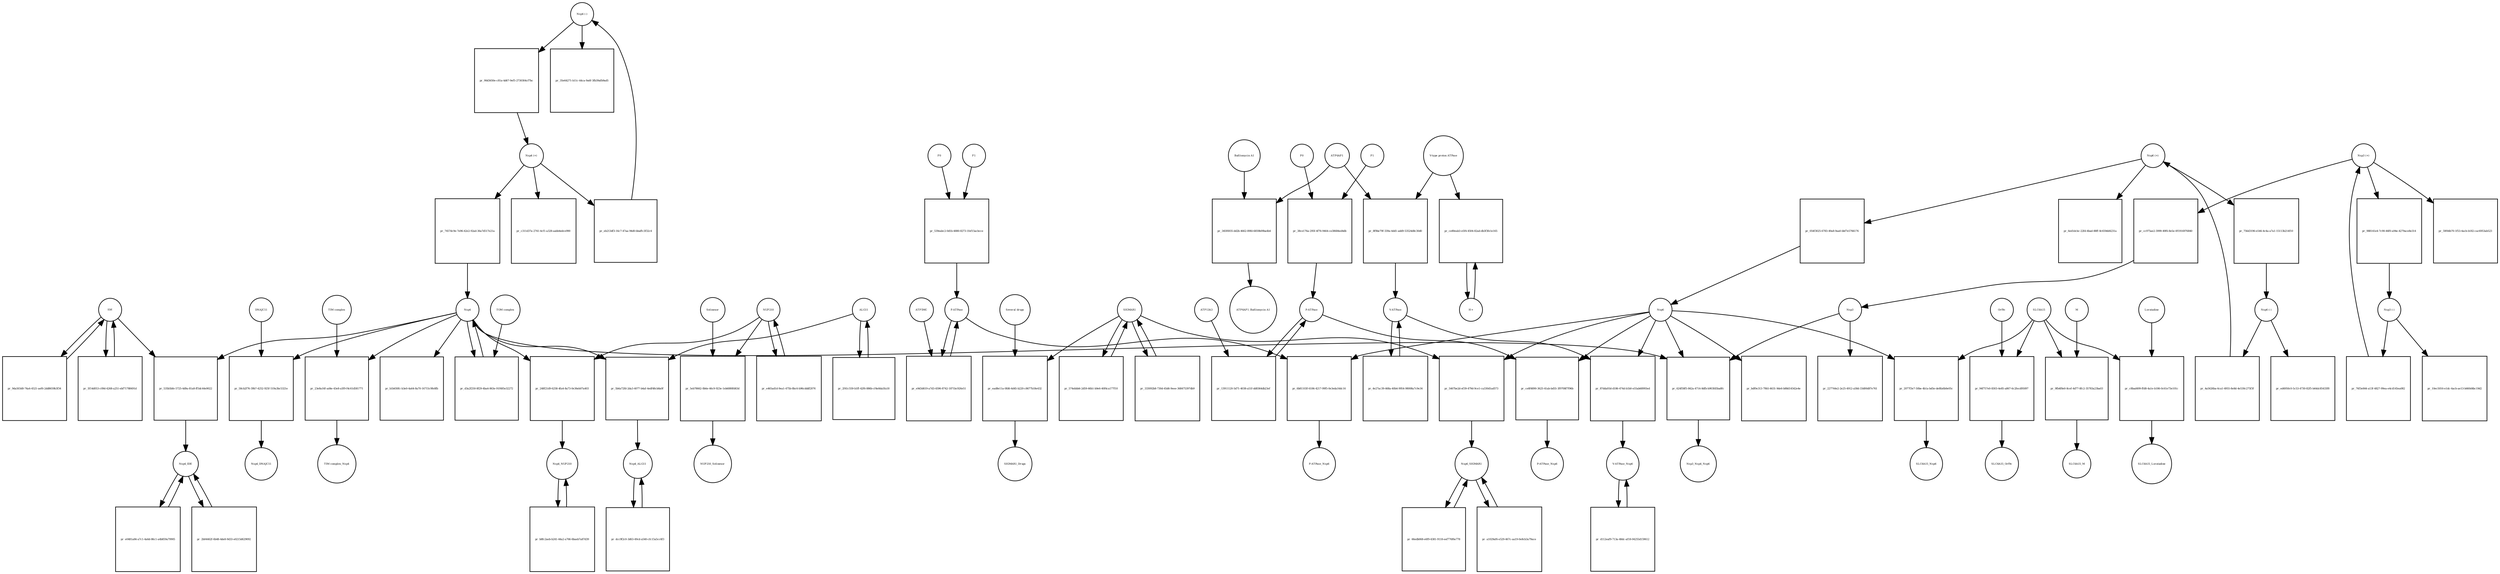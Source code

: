 strict digraph  {
"Nsp4 (-)" [annotation=urn_miriam_pubmed_32353859, bipartite=0, cls="nucleic acid feature", fontsize=4, label="Nsp4 (-)", shape=circle];
"pr_90d3650e-c81a-4d67-9ef5-2730304cf7bc" [annotation="", bipartite=1, cls=process, fontsize=4, label="pr_90d3650e-c81a-4d67-9ef5-2730304cf7bc", shape=square];
"Nsp4 (+)" [annotation=urn_miriam_pubmed_32353859, bipartite=0, cls="nucleic acid feature", fontsize=4, label="Nsp4 (+)", shape=circle];
"pr_7457dc9e-7e96-42e2-92ad-36a7d517e21a" [annotation="", bipartite=1, cls=process, fontsize=4, label="pr_7457dc9e-7e96-42e2-92ad-36a7d517e21a", shape=square];
Nsp4 [annotation="urn_miriam_ncbiprotein_BCD58761|urn_miriam_taxonomy_2697049", bipartite=0, cls=macromolecule, fontsize=4, label=Nsp4, shape=circle];
"pr_b1b650fc-b3e0-4a64-8a70-16715c9fe8fb" [annotation="", bipartite=1, cls=process, fontsize=4, label="pr_b1b650fc-b3e0-4a64-8a70-16715c9fe8fb", shape=square];
"pr_c311d37a-2741-4cf1-a328-aabb4edce990" [annotation="", bipartite=1, cls=process, fontsize=4, label="pr_c311d37a-2741-4cf1-a328-aabb4edce990", shape=square];
"pr_535b5bfe-5725-4d9a-81a8-ff5dc44e9022" [annotation="", bipartite=1, cls=process, fontsize=4, label="pr_535b5bfe-5725-4d9a-81a8-ff5dc44e9022", shape=square];
IDE [annotation="urn_miriam_uniprot_P14735|urn_miriam_pubmed_32353859|urn_miriam_doi_10.1210%2Fmend-4-8-1125|urn_miriam_taxonomy_10116", bipartite=0, cls=macromolecule, fontsize=4, label=IDE, shape=circle];
Nsp4_IDE [annotation="", bipartite=0, cls=complex, fontsize=4, label=Nsp4_IDE, shape=circle];
"pr_2b04462f-6b48-4de8-9d33-e0215d629092" [annotation="", bipartite=1, cls=process, fontsize=4, label="pr_2b04462f-6b48-4de8-9d33-e0215d629092", shape=square];
"pr_248f21d9-6258-4fa4-8a73-0e36eb07a403" [annotation="", bipartite=1, cls=process, fontsize=4, label="pr_248f21d9-6258-4fa4-8a73-0e36eb07a403", shape=square];
NUP210 [annotation="urn_miriam_uniprot_Q8TEM1|urn_miriam_pubmed_14517331", bipartite=0, cls=macromolecule, fontsize=4, label=NUP210, shape=circle];
Nsp4_NUP210 [annotation=urn_miriam_pubmed_14517331, bipartite=0, cls=complex, fontsize=4, label=Nsp4_NUP210, shape=circle];
"pr_e0481a84-a7c1-4a6d-86c1-a4b859a79905" [annotation="", bipartite=1, cls=process, fontsize=4, label="pr_e0481a84-a7c1-4a6d-86c1-a4b859a79905", shape=square];
"pr_58cb2f76-39b7-4252-925f-519a3bc5321e" [annotation="", bipartite=1, cls=process, fontsize=4, label="pr_58cb2f76-39b7-4252-925f-519a3bc5321e", shape=square];
DNAJC11 [annotation="urn_miriam_uniprot_Q9NVH1|urn_miriam_pubmed_32353859|urn_miriam_pubmed_25997101", bipartite=0, cls=macromolecule, fontsize=4, label=DNAJC11, shape=circle];
Nsp4_DNAJC11 [annotation="urn_miriam_pubmed_25997101|urn_miriam_pubmed_32353859", bipartite=0, cls=complex, fontsize=4, label=Nsp4_DNAJC11, shape=circle];
"pr_b8fc2aeb-b241-44a2-a766-6baeb7a87d39" [annotation="", bipartite=1, cls=process, fontsize=4, label="pr_b8fc2aeb-b241-44a2-a766-6baeb7a87d39", shape=square];
"pr_5b6a72fd-2da3-4077-b4af-4edf48cb8a0f" [annotation="", bipartite=1, cls=process, fontsize=4, label="pr_5b6a72fd-2da3-4077-b4af-4edf48cb8a0f", shape=square];
ALG11 [annotation="urn_miriam_uniprot_Q2TAA5|urn_miriam_pubmed_20080937", bipartite=0, cls=macromolecule, fontsize=4, label=ALG11, shape=circle];
Nsp4_ALG11 [annotation=urn_miriam_pubmed_20080937, bipartite=0, cls=complex, fontsize=4, label=Nsp4_ALG11, shape=circle];
"pr_eb213df3-16c7-47aa-94d0-bbaffc3f32c4" [annotation="", bipartite=1, cls=process, fontsize=4, label="pr_eb213df3-16c7-47aa-94d0-bbaffc3f32c4", shape=square];
"pr_35e64271-b11c-44ca-9a6f-3fb39afb9ad5" [annotation="", bipartite=1, cls=process, fontsize=4, label="pr_35e64271-b11c-44ca-9a6f-3fb39afb9ad5", shape=square];
"Nsp6 (-)" [annotation=urn_miriam_pubmed_32353859, bipartite=0, cls="nucleic acid feature", fontsize=4, label="Nsp6 (-)", shape=circle];
"pr_4a5626ba-6ca1-4955-8e8d-4e530c275f3f" [annotation="", bipartite=1, cls=process, fontsize=4, label="pr_4a5626ba-6ca1-4955-8e8d-4e530c275f3f", shape=square];
"Nsp6 (+)" [annotation=urn_miriam_pubmed_32353859, bipartite=0, cls="nucleic acid feature", fontsize=4, label="Nsp6 (+)", shape=circle];
"pr_054f3025-6783-49a8-9aa0-bbf7e5766176" [annotation="", bipartite=1, cls=process, fontsize=4, label="pr_054f3025-6783-49a8-9aa0-bbf7e5766176", shape=square];
Nsp6 [annotation="urn_miriam_taxonomy_2697049|urn_miriam_pubmed_32353859", bipartite=0, cls=macromolecule, fontsize=4, label=Nsp6, shape=circle];
"pr_bdf0e313-79b5-4631-9de6-b88d14542e4e" [annotation="", bipartite=1, cls=process, fontsize=4, label="pr_bdf0e313-79b5-4631-9de6-b88d14542e4e", shape=square];
"pr_6ed1dcbc-22fd-4bad-88ff-8c659dd4231a" [annotation="", bipartite=1, cls=process, fontsize=4, label="pr_6ed1dcbc-22fd-4bad-88ff-8c659dd4231a", shape=square];
"pr_6b81103f-6184-4217-99f5-0e3eda16dc16" [annotation="", bipartite=1, cls=process, fontsize=4, label="pr_6b81103f-6184-4217-99f5-0e3eda16dc16", shape=square];
"F-ATPase" [annotation=urn_miriam_uniprot_O75964, bipartite=0, cls=complex, fontsize=4, label="F-ATPase", shape=circle];
"F-ATPase_Nsp6" [annotation="", bipartite=0, cls=complex, fontsize=4, label="F-ATPase_Nsp6", shape=circle];
"pr_ce8f4890-3625-41ab-bd55-3f9708f7f96b" [annotation="", bipartite=1, cls=process, fontsize=4, label="pr_ce8f4890-3625-41ab-bd55-3f9708f7f96b", shape=square];
"P-ATPase" [annotation="", bipartite=0, cls=complex, fontsize=4, label="P-ATPase", shape=circle];
"P-ATPase_Nsp6" [annotation="", bipartite=0, cls=complex, fontsize=4, label="P-ATPase_Nsp6", shape=circle];
"pr_5467be2d-ef39-479d-9ce1-ca330d1ad573" [annotation="", bipartite=1, cls=process, fontsize=4, label="pr_5467be2d-ef39-479d-9ce1-ca330d1ad573", shape=square];
SIGMAR1 [annotation="urn_miriam_uniprot_Q99720|urn_miriam_doi_10.1074%2Fjbc.272.43.27107|urn_miriam_pubmed_32353859|urn_miriam_pubmed_10406945", bipartite=0, cls=macromolecule, fontsize=4, label=SIGMAR1, shape=circle];
Nsp6_SIGMAR1 [annotation=urn_miriam_pubmed_10406945, bipartite=0, cls=complex, fontsize=4, label=Nsp6_SIGMAR1, shape=circle];
"pr_a1029af6-e529-467c-aa19-0e8cb3a79ace" [annotation="", bipartite=1, cls=process, fontsize=4, label="pr_a1029af6-e529-467c-aa19-0e8cb3a79ace", shape=square];
"pr_87dda93d-d186-474d-b1b0-e55ab68993ed" [annotation="", bipartite=1, cls=process, fontsize=4, label="pr_87dda93d-d186-474d-b1b0-e55ab68993ed", shape=square];
"V-ATPase" [annotation=urn_miriam_uniprot_Q15904, bipartite=0, cls=complex, fontsize=4, label="V-ATPase", shape=circle];
"V-ATPase_Nsp6" [annotation=urn_miriam_uniprot_Q15904, bipartite=0, cls=complex, fontsize=4, label="V-ATPase_Nsp6", shape=circle];
"pr_756d3196-e546-4c4a-a7a1-15113b214f10" [annotation="", bipartite=1, cls=process, fontsize=4, label="pr_756d3196-e546-4c4a-a7a1-15113b214f10", shape=square];
"pr_ed4950c0-5c53-4730-82f5-b44dc85433f8" [annotation="", bipartite=1, cls=process, fontsize=4, label="pr_ed4950c0-5c53-4730-82f5-b44dc85433f8", shape=square];
"pr_23e8a16f-ad4e-43e8-a5f9-f4c61d581771" [annotation="", bipartite=1, cls=process, fontsize=4, label="pr_23e8a16f-ad4e-43e8-a5f9-f4c61d581771", shape=square];
"TIM complex" [annotation="", bipartite=0, cls=complex, fontsize=4, label="TIM complex", shape=circle];
"TIM complex_Nsp4" [annotation=urn_miriam_pubmed_32353859, bipartite=0, cls=complex, fontsize=4, label="TIM complex_Nsp4", shape=circle];
"pr_9da503d0-74a4-4521-aef6-2dd8659b3f34" [annotation="", bipartite=1, cls=process, fontsize=4, label="pr_9da503d0-74a4-4521-aef6-2dd8659b3f34", shape=square];
"Nsp3 (-)" [annotation=urn_miriam_pubmed_32353859, bipartite=0, cls="nucleic acid feature", fontsize=4, label="Nsp3 (-)", shape=circle];
"pr_76f3e844-a13f-4827-99ea-e4cd145ea082" [annotation="", bipartite=1, cls=process, fontsize=4, label="pr_76f3e844-a13f-4827-99ea-e4cd145ea082", shape=square];
"Nsp3 (+)" [annotation=urn_miriam_pubmed_32353859, bipartite=0, cls="nucleic acid feature", fontsize=4, label="Nsp3 (+)", shape=circle];
"pr_988141e4-7c90-46f0-a94e-4279ace8e314" [annotation="", bipartite=1, cls=process, fontsize=4, label="pr_988141e4-7c90-46f0-a94e-4279ace8e314", shape=square];
"pr_cc975ae2-3999-49f6-8e5e-0f1916976840" [annotation="", bipartite=1, cls=process, fontsize=4, label="pr_cc975ae2-3999-49f6-8e5e-0f1916976840", shape=square];
Nsp3 [annotation="urn_miriam_taxonomy_2697049|urn_miriam_pubmed_32353859", bipartite=0, cls=macromolecule, fontsize=4, label=Nsp3, shape=circle];
"pr_10ec5016-e1dc-4acb-ae13-b660d4bc19d2" [annotation="", bipartite=1, cls=process, fontsize=4, label="pr_10ec5016-e1dc-4acb-ae13-b660d4bc19d2", shape=square];
"pr_59f44b70-1f53-4acb-b182-cac6953ab523" [annotation="", bipartite=1, cls=process, fontsize=4, label="pr_59f44b70-1f53-4acb-b182-cac6953ab523", shape=square];
"pr_227744e2-2e25-4912-a58d-33d00d87e761" [annotation="", bipartite=1, cls=process, fontsize=4, label="pr_227744e2-2e25-4912-a58d-33d00d87e761", shape=square];
"pr_624f58f5-842a-4714-8dfb-b903fd5ba8fc" [annotation="", bipartite=1, cls=process, fontsize=4, label="pr_624f58f5-842a-4714-8dfb-b903fd5ba8fc", shape=square];
Nsp3_Nsp4_Nsp6 [annotation="urn_miriam_pubmed_32353859|urn_miriam_pubmed_29128390|urn_miriam_doi_10.1016%2Fj.virol.2017.07.019|urn_miriam_taxonomy_694009", bipartite=0, cls=complex, fontsize=4, label=Nsp3_Nsp4_Nsp6, shape=circle];
"pr_5eb78662-0b6e-46c9-923e-1eb6880fd63d" [annotation="", bipartite=1, cls=process, fontsize=4, label="pr_5eb78662-0b6e-46c9-923e-1eb6880fd63d", shape=square];
Selinexor [annotation=urn_miriam_pubmed_32353859, bipartite=0, cls="simple chemical", fontsize=4, label=Selinexor, shape=circle];
NUP210_Selinexor [annotation=urn_miriam_pubmed_32353859, bipartite=0, cls=complex, fontsize=4, label=NUP210_Selinexor, shape=circle];
"pr_2077f3e7-50be-4b1a-bd5e-de8fa6b0e05c" [annotation="", bipartite=1, cls=process, fontsize=4, label="pr_2077f3e7-50be-4b1a-bd5e-de8fa6b0e05c", shape=square];
SLC6A15 [annotation="urn_miriam_pubmed_32353859|urn_miriam_uniprot_Q8IY34", bipartite=0, cls=macromolecule, fontsize=4, label=SLC6A15, shape=circle];
SLC6A15_Nsp6 [annotation=urn_miriam_pubmed_32353859, bipartite=0, cls=complex, fontsize=4, label=SLC6A15_Nsp6, shape=circle];
"pr_94f757e0-8303-4e85-a867-6c2fecd95097" [annotation="", bipartite=1, cls=process, fontsize=4, label="pr_94f757e0-8303-4e85-a867-6c2fecd95097", shape=square];
Orf9c [annotation=urn_miriam_taxonomy_2697049, bipartite=0, cls=macromolecule, fontsize=4, label=Orf9c, shape=circle];
SLC6A15_Orf9c [annotation=urn_miriam_pubmed_32353859, bipartite=0, cls=complex, fontsize=4, label=SLC6A15_Orf9c, shape=circle];
"pr_9fb4f8e0-8cef-4d77-8fc2-35783a23ba03" [annotation="", bipartite=1, cls=process, fontsize=4, label="pr_9fb4f8e0-8cef-4d77-8fc2-35783a23ba03", shape=square];
M [annotation=urn_miriam_taxonomy_2697049, bipartite=0, cls=macromolecule, fontsize=4, label=M, shape=circle];
SLC6A15_M [annotation=urn_miriam_pubmed_32353859, bipartite=0, cls=complex, fontsize=4, label=SLC6A15_M, shape=circle];
"pr_c8bad499-ffd8-4a1e-b186-0c61e73e101c" [annotation="", bipartite=1, cls=process, fontsize=4, label="pr_c8bad499-ffd8-4a1e-b186-0c61e73e101c", shape=square];
Loratadine [annotation=urn_miriam_pubmed_123134323, bipartite=0, cls="simple chemical", fontsize=4, label=Loratadine, shape=circle];
SLC6A15_Loratadine [annotation="", bipartite=0, cls=complex, fontsize=4, label=SLC6A15_Loratadine, shape=circle];
ATP6AP1 [annotation="urn_miriam_uniprot_Q15904|urn_miriam_pubmed_27231034", bipartite=0, cls=macromolecule, fontsize=4, label=ATP6AP1, shape=circle];
"pr_345f6935-dd2b-4662-89fd-6859b09ba4b4" [annotation="", bipartite=1, cls=process, fontsize=4, label="pr_345f6935-dd2b-4662-89fd-6859b09ba4b4", shape=square];
"Bafilomycin A1" [annotation="", bipartite=0, cls="simple chemical", fontsize=4, label="Bafilomycin A1", shape=circle];
"ATP6AP1_Bafilomycin A1" [annotation="", bipartite=0, cls=complex, fontsize=4, label="ATP6AP1_Bafilomycin A1", shape=circle];
"Several drugs" [annotation="", bipartite=0, cls="simple chemical", fontsize=4, label="Several drugs", shape=circle];
"pr_ead8e11a-0fd6-4d45-b220-c8677b18e432" [annotation="", bipartite=1, cls=process, fontsize=4, label="pr_ead8e11a-0fd6-4d45-b220-c8677b18e432", shape=square];
SIGMAR1_Drugs [annotation=urn_miriam_pubmed_32353859, bipartite=0, cls=complex, fontsize=4, label=SIGMAR1_Drugs, shape=circle];
"pr_d3a2f250-8f29-4ba4-863e-91f485e32272" [annotation="", bipartite=1, cls=process, fontsize=4, label="pr_d3a2f250-8f29-4ba4-863e-91f485e32272", shape=square];
"TOM complex" [annotation="", bipartite=0, cls=complex, fontsize=4, label="TOM complex", shape=circle];
ATP13A3 [annotation=urn_miriam_uniprot_Q9H7F0, bipartite=0, cls=macromolecule, fontsize=4, label=ATP13A3, shape=circle];
"pr_13911120-5d71-4038-a51f-dd8364db23ef" [annotation="", bipartite=1, cls=process, fontsize=4, label="pr_13911120-5d71-4038-a51f-dd8364db23ef", shape=square];
P1 [annotation="", bipartite=0, cls=complex, fontsize=4, label=P1, shape=circle];
"pr_38ce176a-295f-4f76-9464-ce38684ed4db" [annotation="", bipartite=1, cls=process, fontsize=4, label="pr_38ce176a-295f-4f76-9464-ce38684ed4db", shape=square];
P0 [annotation="", bipartite=0, cls=complex, fontsize=4, label=P0, shape=circle];
"pr_e465ad1d-9ea1-475b-8bc6-b96cdddf2076" [annotation="", bipartite=1, cls=process, fontsize=4, label="pr_e465ad1d-9ea1-475b-8bc6-b96cdddf2076", shape=square];
"pr_5f14d053-c09d-4268-a251-ebf71788491d" [annotation="", bipartite=1, cls=process, fontsize=4, label="pr_5f14d053-c09d-4268-a251-ebf71788491d", shape=square];
"pr_574ebbb6-2d59-46b1-b9e6-40f4ca177f10" [annotation="", bipartite=1, cls=process, fontsize=4, label="pr_574ebbb6-2d59-46b1-b9e6-40f4ca177f10", shape=square];
"pr_333092b8-730d-45d6-9eee-368475397db9" [annotation="", bipartite=1, cls=process, fontsize=4, label="pr_333092b8-730d-45d6-9eee-368475397db9", shape=square];
"pr_66edb068-e6f9-4381-9118-eef776f6e778" [annotation="", bipartite=1, cls=process, fontsize=4, label="pr_66edb068-e6f9-4381-9118-eef776f6e778", shape=square];
"pr_dcc9f2c0-3d63-49cd-a540-cfc15a5cc6f3" [annotation="", bipartite=1, cls=process, fontsize=4, label="pr_dcc9f2c0-3d63-49cd-a540-cfc15a5cc6f3", shape=square];
"pr_2f41c559-b1ff-42f6-886b-cf4e8da5fa18" [annotation="", bipartite=1, cls=process, fontsize=4, label="pr_2f41c559-b1ff-42f6-886b-cf4e8da5fa18", shape=square];
"H+" [annotation="urn_miriam_obo.chebi_CHEBI%3A15378", bipartite=0, cls="simple chemical", fontsize=4, label="H+", shape=circle];
"pr_ce80eab3-e5f4-4504-82ad-db3f3fe1e165" [annotation="", bipartite=1, cls=process, fontsize=4, label="pr_ce80eab3-e5f4-4504-82ad-db3f3fe1e165", shape=square];
"V-type proton ATPase" [annotation="urn_miriam_obo.go_GO%3A0046611", bipartite=0, cls=complex, fontsize=4, label="V-type proton ATPase", shape=circle];
"pr_8f9be79f-339a-4dd1-add9-53524d8c30d0" [annotation="", bipartite=1, cls=process, fontsize=4, label="pr_8f9be79f-339a-4dd1-add9-53524d8c30d0", shape=square];
"pr_4e27ac39-468a-40b4-9954-98008a7c9e34" [annotation="", bipartite=1, cls=process, fontsize=4, label="pr_4e27ac39-468a-40b4-9954-98008a7c9e34", shape=square];
"pr_d112eaf9-713a-48dc-af18-04255d159612" [annotation="", bipartite=1, cls=process, fontsize=4, label="pr_d112eaf9-713a-48dc-af18-04255d159612", shape=square];
ATP5MG [annotation=urn_miriam_uniprot_O75964, bipartite=0, cls=macromolecule, fontsize=4, label=ATP5MG, shape=circle];
"pr_e9d3d619-a7d3-4596-8742-1871bc926e51" [annotation="", bipartite=1, cls=process, fontsize=4, label="pr_e9d3d619-a7d3-4596-8742-1871bc926e51", shape=square];
F1 [annotation="", bipartite=0, cls=complex, fontsize=4, label=F1, shape=circle];
"pr_539eabc2-0d1b-4880-8273-1fef15acbcce" [annotation="", bipartite=1, cls=process, fontsize=4, label="pr_539eabc2-0d1b-4880-8273-1fef15acbcce", shape=square];
F0 [annotation="", bipartite=0, cls=complex, fontsize=4, label=F0, shape=circle];
"Nsp4 (-)" -> "pr_90d3650e-c81a-4d67-9ef5-2730304cf7bc"  [annotation="", interaction_type=consumption];
"Nsp4 (-)" -> "pr_35e64271-b11c-44ca-9a6f-3fb39afb9ad5"  [annotation="", interaction_type=consumption];
"pr_90d3650e-c81a-4d67-9ef5-2730304cf7bc" -> "Nsp4 (+)"  [annotation="", interaction_type=production];
"Nsp4 (+)" -> "pr_7457dc9e-7e96-42e2-92ad-36a7d517e21a"  [annotation="", interaction_type=consumption];
"Nsp4 (+)" -> "pr_c311d37a-2741-4cf1-a328-aabb4edce990"  [annotation="", interaction_type=consumption];
"Nsp4 (+)" -> "pr_eb213df3-16c7-47aa-94d0-bbaffc3f32c4"  [annotation="", interaction_type=consumption];
"pr_7457dc9e-7e96-42e2-92ad-36a7d517e21a" -> Nsp4  [annotation="", interaction_type=production];
Nsp4 -> "pr_b1b650fc-b3e0-4a64-8a70-16715c9fe8fb"  [annotation="", interaction_type=consumption];
Nsp4 -> "pr_535b5bfe-5725-4d9a-81a8-ff5dc44e9022"  [annotation="", interaction_type=consumption];
Nsp4 -> "pr_248f21d9-6258-4fa4-8a73-0e36eb07a403"  [annotation="", interaction_type=consumption];
Nsp4 -> "pr_58cb2f76-39b7-4252-925f-519a3bc5321e"  [annotation="", interaction_type=consumption];
Nsp4 -> "pr_5b6a72fd-2da3-4077-b4af-4edf48cb8a0f"  [annotation="", interaction_type=consumption];
Nsp4 -> "pr_23e8a16f-ad4e-43e8-a5f9-f4c61d581771"  [annotation="", interaction_type=consumption];
Nsp4 -> "pr_624f58f5-842a-4714-8dfb-b903fd5ba8fc"  [annotation="", interaction_type=consumption];
Nsp4 -> "pr_d3a2f250-8f29-4ba4-863e-91f485e32272"  [annotation="", interaction_type=consumption];
"pr_535b5bfe-5725-4d9a-81a8-ff5dc44e9022" -> Nsp4_IDE  [annotation="", interaction_type=production];
IDE -> "pr_535b5bfe-5725-4d9a-81a8-ff5dc44e9022"  [annotation="", interaction_type=consumption];
IDE -> "pr_9da503d0-74a4-4521-aef6-2dd8659b3f34"  [annotation="", interaction_type=consumption];
IDE -> "pr_5f14d053-c09d-4268-a251-ebf71788491d"  [annotation="", interaction_type=consumption];
Nsp4_IDE -> "pr_2b04462f-6b48-4de8-9d33-e0215d629092"  [annotation="", interaction_type=consumption];
Nsp4_IDE -> "pr_e0481a84-a7c1-4a6d-86c1-a4b859a79905"  [annotation="", interaction_type=consumption];
"pr_2b04462f-6b48-4de8-9d33-e0215d629092" -> Nsp4_IDE  [annotation="", interaction_type=production];
"pr_248f21d9-6258-4fa4-8a73-0e36eb07a403" -> Nsp4_NUP210  [annotation="", interaction_type=production];
NUP210 -> "pr_248f21d9-6258-4fa4-8a73-0e36eb07a403"  [annotation="", interaction_type=consumption];
NUP210 -> "pr_5eb78662-0b6e-46c9-923e-1eb6880fd63d"  [annotation="", interaction_type=consumption];
NUP210 -> "pr_e465ad1d-9ea1-475b-8bc6-b96cdddf2076"  [annotation="", interaction_type=consumption];
Nsp4_NUP210 -> "pr_b8fc2aeb-b241-44a2-a766-6baeb7a87d39"  [annotation="", interaction_type=consumption];
"pr_e0481a84-a7c1-4a6d-86c1-a4b859a79905" -> Nsp4_IDE  [annotation="", interaction_type=production];
"pr_58cb2f76-39b7-4252-925f-519a3bc5321e" -> Nsp4_DNAJC11  [annotation="", interaction_type=production];
DNAJC11 -> "pr_58cb2f76-39b7-4252-925f-519a3bc5321e"  [annotation="", interaction_type=consumption];
"pr_b8fc2aeb-b241-44a2-a766-6baeb7a87d39" -> Nsp4_NUP210  [annotation="", interaction_type=production];
"pr_5b6a72fd-2da3-4077-b4af-4edf48cb8a0f" -> Nsp4_ALG11  [annotation="", interaction_type=production];
ALG11 -> "pr_5b6a72fd-2da3-4077-b4af-4edf48cb8a0f"  [annotation="", interaction_type=consumption];
ALG11 -> "pr_2f41c559-b1ff-42f6-886b-cf4e8da5fa18"  [annotation="", interaction_type=consumption];
Nsp4_ALG11 -> "pr_dcc9f2c0-3d63-49cd-a540-cfc15a5cc6f3"  [annotation="", interaction_type=consumption];
"pr_eb213df3-16c7-47aa-94d0-bbaffc3f32c4" -> "Nsp4 (-)"  [annotation="", interaction_type=production];
"Nsp6 (-)" -> "pr_4a5626ba-6ca1-4955-8e8d-4e530c275f3f"  [annotation="", interaction_type=consumption];
"Nsp6 (-)" -> "pr_ed4950c0-5c53-4730-82f5-b44dc85433f8"  [annotation="", interaction_type=consumption];
"pr_4a5626ba-6ca1-4955-8e8d-4e530c275f3f" -> "Nsp6 (+)"  [annotation="", interaction_type=production];
"Nsp6 (+)" -> "pr_054f3025-6783-49a8-9aa0-bbf7e5766176"  [annotation="", interaction_type=consumption];
"Nsp6 (+)" -> "pr_6ed1dcbc-22fd-4bad-88ff-8c659dd4231a"  [annotation="", interaction_type=consumption];
"Nsp6 (+)" -> "pr_756d3196-e546-4c4a-a7a1-15113b214f10"  [annotation="", interaction_type=consumption];
"pr_054f3025-6783-49a8-9aa0-bbf7e5766176" -> Nsp6  [annotation="", interaction_type=production];
Nsp6 -> "pr_bdf0e313-79b5-4631-9de6-b88d14542e4e"  [annotation="", interaction_type=consumption];
Nsp6 -> "pr_6b81103f-6184-4217-99f5-0e3eda16dc16"  [annotation="", interaction_type=consumption];
Nsp6 -> "pr_ce8f4890-3625-41ab-bd55-3f9708f7f96b"  [annotation="", interaction_type=consumption];
Nsp6 -> "pr_5467be2d-ef39-479d-9ce1-ca330d1ad573"  [annotation="", interaction_type=consumption];
Nsp6 -> "pr_87dda93d-d186-474d-b1b0-e55ab68993ed"  [annotation="", interaction_type=consumption];
Nsp6 -> "pr_624f58f5-842a-4714-8dfb-b903fd5ba8fc"  [annotation="", interaction_type=consumption];
Nsp6 -> "pr_2077f3e7-50be-4b1a-bd5e-de8fa6b0e05c"  [annotation="", interaction_type=consumption];
"pr_6b81103f-6184-4217-99f5-0e3eda16dc16" -> "F-ATPase_Nsp6"  [annotation="", interaction_type=production];
"F-ATPase" -> "pr_6b81103f-6184-4217-99f5-0e3eda16dc16"  [annotation="", interaction_type=consumption];
"F-ATPase" -> "pr_e9d3d619-a7d3-4596-8742-1871bc926e51"  [annotation="", interaction_type=consumption];
"pr_ce8f4890-3625-41ab-bd55-3f9708f7f96b" -> "P-ATPase_Nsp6"  [annotation="", interaction_type=production];
"P-ATPase" -> "pr_ce8f4890-3625-41ab-bd55-3f9708f7f96b"  [annotation="", interaction_type=consumption];
"P-ATPase" -> "pr_13911120-5d71-4038-a51f-dd8364db23ef"  [annotation="", interaction_type=consumption];
"pr_5467be2d-ef39-479d-9ce1-ca330d1ad573" -> Nsp6_SIGMAR1  [annotation="", interaction_type=production];
SIGMAR1 -> "pr_5467be2d-ef39-479d-9ce1-ca330d1ad573"  [annotation="", interaction_type=consumption];
SIGMAR1 -> "pr_ead8e11a-0fd6-4d45-b220-c8677b18e432"  [annotation="", interaction_type=consumption];
SIGMAR1 -> "pr_574ebbb6-2d59-46b1-b9e6-40f4ca177f10"  [annotation="", interaction_type=consumption];
SIGMAR1 -> "pr_333092b8-730d-45d6-9eee-368475397db9"  [annotation="", interaction_type=consumption];
Nsp6_SIGMAR1 -> "pr_a1029af6-e529-467c-aa19-0e8cb3a79ace"  [annotation="", interaction_type=consumption];
Nsp6_SIGMAR1 -> "pr_66edb068-e6f9-4381-9118-eef776f6e778"  [annotation="", interaction_type=consumption];
"pr_a1029af6-e529-467c-aa19-0e8cb3a79ace" -> Nsp6_SIGMAR1  [annotation="", interaction_type=production];
"pr_87dda93d-d186-474d-b1b0-e55ab68993ed" -> "V-ATPase_Nsp6"  [annotation="", interaction_type=production];
"V-ATPase" -> "pr_87dda93d-d186-474d-b1b0-e55ab68993ed"  [annotation="", interaction_type=consumption];
"V-ATPase" -> "pr_4e27ac39-468a-40b4-9954-98008a7c9e34"  [annotation="", interaction_type=consumption];
"V-ATPase_Nsp6" -> "pr_d112eaf9-713a-48dc-af18-04255d159612"  [annotation="", interaction_type=consumption];
"pr_756d3196-e546-4c4a-a7a1-15113b214f10" -> "Nsp6 (-)"  [annotation="", interaction_type=production];
"pr_23e8a16f-ad4e-43e8-a5f9-f4c61d581771" -> "TIM complex_Nsp4"  [annotation="", interaction_type=production];
"TIM complex" -> "pr_23e8a16f-ad4e-43e8-a5f9-f4c61d581771"  [annotation="", interaction_type=consumption];
"pr_9da503d0-74a4-4521-aef6-2dd8659b3f34" -> IDE  [annotation="", interaction_type=production];
"Nsp3 (-)" -> "pr_76f3e844-a13f-4827-99ea-e4cd145ea082"  [annotation="", interaction_type=consumption];
"Nsp3 (-)" -> "pr_10ec5016-e1dc-4acb-ae13-b660d4bc19d2"  [annotation="", interaction_type=consumption];
"pr_76f3e844-a13f-4827-99ea-e4cd145ea082" -> "Nsp3 (+)"  [annotation="", interaction_type=production];
"Nsp3 (+)" -> "pr_988141e4-7c90-46f0-a94e-4279ace8e314"  [annotation="", interaction_type=consumption];
"Nsp3 (+)" -> "pr_cc975ae2-3999-49f6-8e5e-0f1916976840"  [annotation="", interaction_type=consumption];
"Nsp3 (+)" -> "pr_59f44b70-1f53-4acb-b182-cac6953ab523"  [annotation="", interaction_type=consumption];
"pr_988141e4-7c90-46f0-a94e-4279ace8e314" -> "Nsp3 (-)"  [annotation="", interaction_type=production];
"pr_cc975ae2-3999-49f6-8e5e-0f1916976840" -> Nsp3  [annotation="", interaction_type=production];
Nsp3 -> "pr_227744e2-2e25-4912-a58d-33d00d87e761"  [annotation="", interaction_type=consumption];
Nsp3 -> "pr_624f58f5-842a-4714-8dfb-b903fd5ba8fc"  [annotation="", interaction_type=consumption];
"pr_624f58f5-842a-4714-8dfb-b903fd5ba8fc" -> Nsp3_Nsp4_Nsp6  [annotation="", interaction_type=production];
"pr_5eb78662-0b6e-46c9-923e-1eb6880fd63d" -> NUP210_Selinexor  [annotation="", interaction_type=production];
Selinexor -> "pr_5eb78662-0b6e-46c9-923e-1eb6880fd63d"  [annotation="", interaction_type=consumption];
"pr_2077f3e7-50be-4b1a-bd5e-de8fa6b0e05c" -> SLC6A15_Nsp6  [annotation="", interaction_type=production];
SLC6A15 -> "pr_2077f3e7-50be-4b1a-bd5e-de8fa6b0e05c"  [annotation="", interaction_type=consumption];
SLC6A15 -> "pr_94f757e0-8303-4e85-a867-6c2fecd95097"  [annotation="", interaction_type=consumption];
SLC6A15 -> "pr_9fb4f8e0-8cef-4d77-8fc2-35783a23ba03"  [annotation="", interaction_type=consumption];
SLC6A15 -> "pr_c8bad499-ffd8-4a1e-b186-0c61e73e101c"  [annotation="", interaction_type=consumption];
"pr_94f757e0-8303-4e85-a867-6c2fecd95097" -> SLC6A15_Orf9c  [annotation="", interaction_type=production];
Orf9c -> "pr_94f757e0-8303-4e85-a867-6c2fecd95097"  [annotation="", interaction_type=consumption];
"pr_9fb4f8e0-8cef-4d77-8fc2-35783a23ba03" -> SLC6A15_M  [annotation="", interaction_type=production];
M -> "pr_9fb4f8e0-8cef-4d77-8fc2-35783a23ba03"  [annotation="", interaction_type=consumption];
"pr_c8bad499-ffd8-4a1e-b186-0c61e73e101c" -> SLC6A15_Loratadine  [annotation="", interaction_type=production];
Loratadine -> "pr_c8bad499-ffd8-4a1e-b186-0c61e73e101c"  [annotation="", interaction_type=consumption];
ATP6AP1 -> "pr_345f6935-dd2b-4662-89fd-6859b09ba4b4"  [annotation="", interaction_type=consumption];
ATP6AP1 -> "pr_8f9be79f-339a-4dd1-add9-53524d8c30d0"  [annotation="", interaction_type=consumption];
"pr_345f6935-dd2b-4662-89fd-6859b09ba4b4" -> "ATP6AP1_Bafilomycin A1"  [annotation="", interaction_type=production];
"Bafilomycin A1" -> "pr_345f6935-dd2b-4662-89fd-6859b09ba4b4"  [annotation="", interaction_type=consumption];
"Several drugs" -> "pr_ead8e11a-0fd6-4d45-b220-c8677b18e432"  [annotation="", interaction_type=consumption];
"pr_ead8e11a-0fd6-4d45-b220-c8677b18e432" -> SIGMAR1_Drugs  [annotation="", interaction_type=production];
"pr_d3a2f250-8f29-4ba4-863e-91f485e32272" -> Nsp4  [annotation="", interaction_type=production];
"TOM complex" -> "pr_d3a2f250-8f29-4ba4-863e-91f485e32272"  [annotation="urn_miriam_pubmed_32353859|urn_miriam_taxonomy_2697049", interaction_type=stimulation];
ATP13A3 -> "pr_13911120-5d71-4038-a51f-dd8364db23ef"  [annotation="", interaction_type=consumption];
"pr_13911120-5d71-4038-a51f-dd8364db23ef" -> "P-ATPase"  [annotation="", interaction_type=production];
P1 -> "pr_38ce176a-295f-4f76-9464-ce38684ed4db"  [annotation="", interaction_type=consumption];
"pr_38ce176a-295f-4f76-9464-ce38684ed4db" -> "P-ATPase"  [annotation="", interaction_type=production];
P0 -> "pr_38ce176a-295f-4f76-9464-ce38684ed4db"  [annotation="", interaction_type=consumption];
"pr_e465ad1d-9ea1-475b-8bc6-b96cdddf2076" -> NUP210  [annotation="", interaction_type=production];
"pr_5f14d053-c09d-4268-a251-ebf71788491d" -> IDE  [annotation="", interaction_type=production];
"pr_574ebbb6-2d59-46b1-b9e6-40f4ca177f10" -> SIGMAR1  [annotation="", interaction_type=production];
"pr_333092b8-730d-45d6-9eee-368475397db9" -> SIGMAR1  [annotation="", interaction_type=production];
"pr_66edb068-e6f9-4381-9118-eef776f6e778" -> Nsp6_SIGMAR1  [annotation="", interaction_type=production];
"pr_dcc9f2c0-3d63-49cd-a540-cfc15a5cc6f3" -> Nsp4_ALG11  [annotation="", interaction_type=production];
"pr_2f41c559-b1ff-42f6-886b-cf4e8da5fa18" -> ALG11  [annotation="", interaction_type=production];
"H+" -> "pr_ce80eab3-e5f4-4504-82ad-db3f3fe1e165"  [annotation="", interaction_type=consumption];
"pr_ce80eab3-e5f4-4504-82ad-db3f3fe1e165" -> "H+"  [annotation="", interaction_type=production];
"V-type proton ATPase" -> "pr_ce80eab3-e5f4-4504-82ad-db3f3fe1e165"  [annotation=urn_miriam_pubmed_22335796, interaction_type=catalysis];
"V-type proton ATPase" -> "pr_8f9be79f-339a-4dd1-add9-53524d8c30d0"  [annotation="", interaction_type=consumption];
"pr_8f9be79f-339a-4dd1-add9-53524d8c30d0" -> "V-ATPase"  [annotation="", interaction_type=production];
"pr_4e27ac39-468a-40b4-9954-98008a7c9e34" -> "V-ATPase"  [annotation="", interaction_type=production];
"pr_d112eaf9-713a-48dc-af18-04255d159612" -> "V-ATPase_Nsp6"  [annotation="", interaction_type=production];
ATP5MG -> "pr_e9d3d619-a7d3-4596-8742-1871bc926e51"  [annotation="", interaction_type=consumption];
"pr_e9d3d619-a7d3-4596-8742-1871bc926e51" -> "F-ATPase"  [annotation="", interaction_type=production];
F1 -> "pr_539eabc2-0d1b-4880-8273-1fef15acbcce"  [annotation="", interaction_type=consumption];
"pr_539eabc2-0d1b-4880-8273-1fef15acbcce" -> "F-ATPase"  [annotation="", interaction_type=production];
F0 -> "pr_539eabc2-0d1b-4880-8273-1fef15acbcce"  [annotation="", interaction_type=consumption];
}
